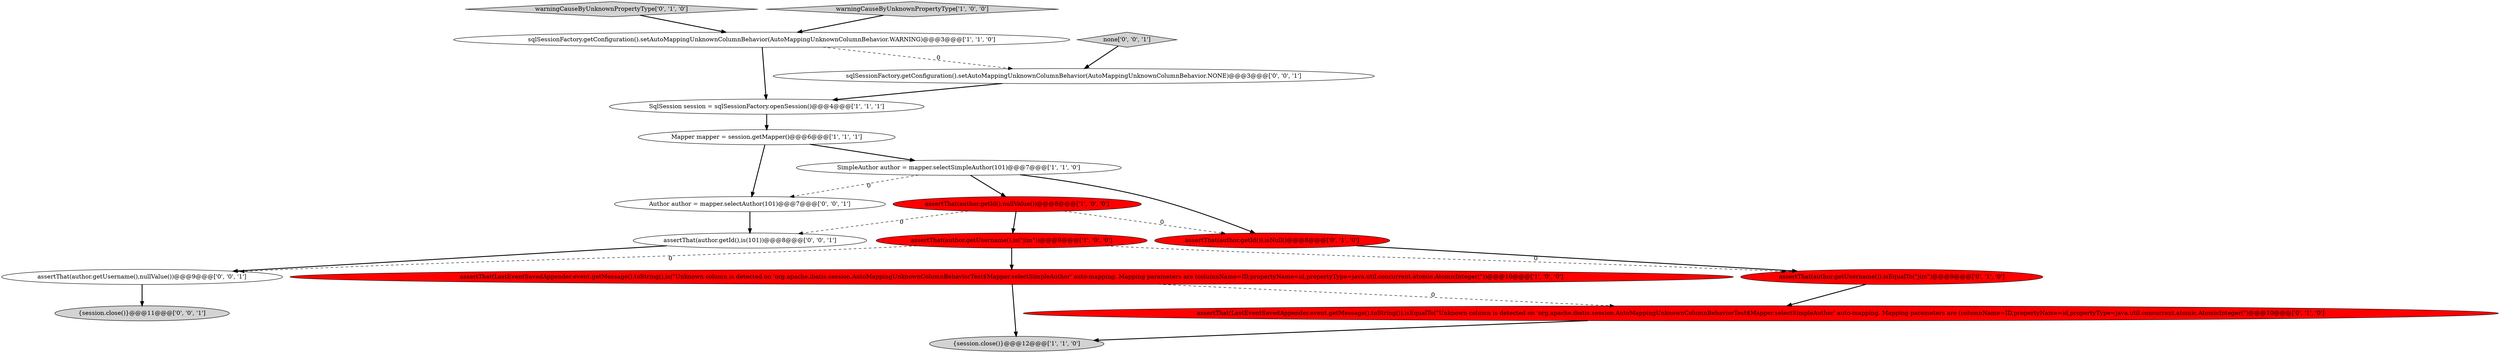 digraph {
13 [style = filled, label = "assertThat(author.getId(),is(101))@@@8@@@['0', '0', '1']", fillcolor = white, shape = ellipse image = "AAA0AAABBB3BBB"];
9 [style = filled, label = "warningCauseByUnknownPropertyType['0', '1', '0']", fillcolor = lightgray, shape = diamond image = "AAA0AAABBB2BBB"];
14 [style = filled, label = "{session.close()}@@@11@@@['0', '0', '1']", fillcolor = lightgray, shape = ellipse image = "AAA0AAABBB3BBB"];
11 [style = filled, label = "assertThat(LastEventSavedAppender.event.getMessage().toString()).isEqualTo(\"Unknown column is detected on 'org.apache.ibatis.session.AutoMappingUnknownColumnBehaviorTest$Mapper.selectSimpleAuthor' auto-mapping. Mapping parameters are (columnName=ID,propertyName=id,propertyType=java.util.concurrent.atomic.AtomicInteger(\")@@@10@@@['0', '1', '0']", fillcolor = red, shape = ellipse image = "AAA1AAABBB2BBB"];
1 [style = filled, label = "assertThat(author.getId(),nullValue())@@@8@@@['1', '0', '0']", fillcolor = red, shape = ellipse image = "AAA1AAABBB1BBB"];
8 [style = filled, label = "assertThat(LastEventSavedAppender.event.getMessage().toString(),is(\"Unknown column is detected on 'org.apache.ibatis.session.AutoMappingUnknownColumnBehaviorTest$Mapper.selectSimpleAuthor' auto-mapping. Mapping parameters are (columnName=ID,propertyName=id,propertyType=java.util.concurrent.atomic.AtomicInteger(\"))@@@10@@@['1', '0', '0']", fillcolor = red, shape = ellipse image = "AAA1AAABBB1BBB"];
3 [style = filled, label = "SimpleAuthor author = mapper.selectSimpleAuthor(101)@@@7@@@['1', '1', '0']", fillcolor = white, shape = ellipse image = "AAA0AAABBB1BBB"];
6 [style = filled, label = "warningCauseByUnknownPropertyType['1', '0', '0']", fillcolor = lightgray, shape = diamond image = "AAA0AAABBB1BBB"];
2 [style = filled, label = "SqlSession session = sqlSessionFactory.openSession()@@@4@@@['1', '1', '1']", fillcolor = white, shape = ellipse image = "AAA0AAABBB1BBB"];
17 [style = filled, label = "sqlSessionFactory.getConfiguration().setAutoMappingUnknownColumnBehavior(AutoMappingUnknownColumnBehavior.NONE)@@@3@@@['0', '0', '1']", fillcolor = white, shape = ellipse image = "AAA0AAABBB3BBB"];
18 [style = filled, label = "Author author = mapper.selectAuthor(101)@@@7@@@['0', '0', '1']", fillcolor = white, shape = ellipse image = "AAA0AAABBB3BBB"];
12 [style = filled, label = "assertThat(author.getUsername()).isEqualTo(\"jim\")@@@9@@@['0', '1', '0']", fillcolor = red, shape = ellipse image = "AAA1AAABBB2BBB"];
15 [style = filled, label = "assertThat(author.getUsername(),nullValue())@@@9@@@['0', '0', '1']", fillcolor = white, shape = ellipse image = "AAA0AAABBB3BBB"];
0 [style = filled, label = "sqlSessionFactory.getConfiguration().setAutoMappingUnknownColumnBehavior(AutoMappingUnknownColumnBehavior.WARNING)@@@3@@@['1', '1', '0']", fillcolor = white, shape = ellipse image = "AAA0AAABBB1BBB"];
16 [style = filled, label = "none['0', '0', '1']", fillcolor = lightgray, shape = diamond image = "AAA0AAABBB3BBB"];
7 [style = filled, label = "Mapper mapper = session.getMapper()@@@6@@@['1', '1', '1']", fillcolor = white, shape = ellipse image = "AAA0AAABBB1BBB"];
10 [style = filled, label = "assertThat(author.getId()).isNull()@@@8@@@['0', '1', '0']", fillcolor = red, shape = ellipse image = "AAA1AAABBB2BBB"];
5 [style = filled, label = "assertThat(author.getUsername(),is(\"jim\"))@@@9@@@['1', '0', '0']", fillcolor = red, shape = ellipse image = "AAA1AAABBB1BBB"];
4 [style = filled, label = "{session.close()}@@@12@@@['1', '1', '0']", fillcolor = lightgray, shape = ellipse image = "AAA0AAABBB1BBB"];
1->5 [style = bold, label=""];
5->8 [style = bold, label=""];
5->12 [style = dashed, label="0"];
9->0 [style = bold, label=""];
3->1 [style = bold, label=""];
15->14 [style = bold, label=""];
3->18 [style = dashed, label="0"];
11->4 [style = bold, label=""];
0->2 [style = bold, label=""];
12->11 [style = bold, label=""];
6->0 [style = bold, label=""];
1->10 [style = dashed, label="0"];
16->17 [style = bold, label=""];
0->17 [style = dashed, label="0"];
7->3 [style = bold, label=""];
1->13 [style = dashed, label="0"];
3->10 [style = bold, label=""];
17->2 [style = bold, label=""];
10->12 [style = bold, label=""];
18->13 [style = bold, label=""];
7->18 [style = bold, label=""];
13->15 [style = bold, label=""];
2->7 [style = bold, label=""];
8->4 [style = bold, label=""];
8->11 [style = dashed, label="0"];
5->15 [style = dashed, label="0"];
}
